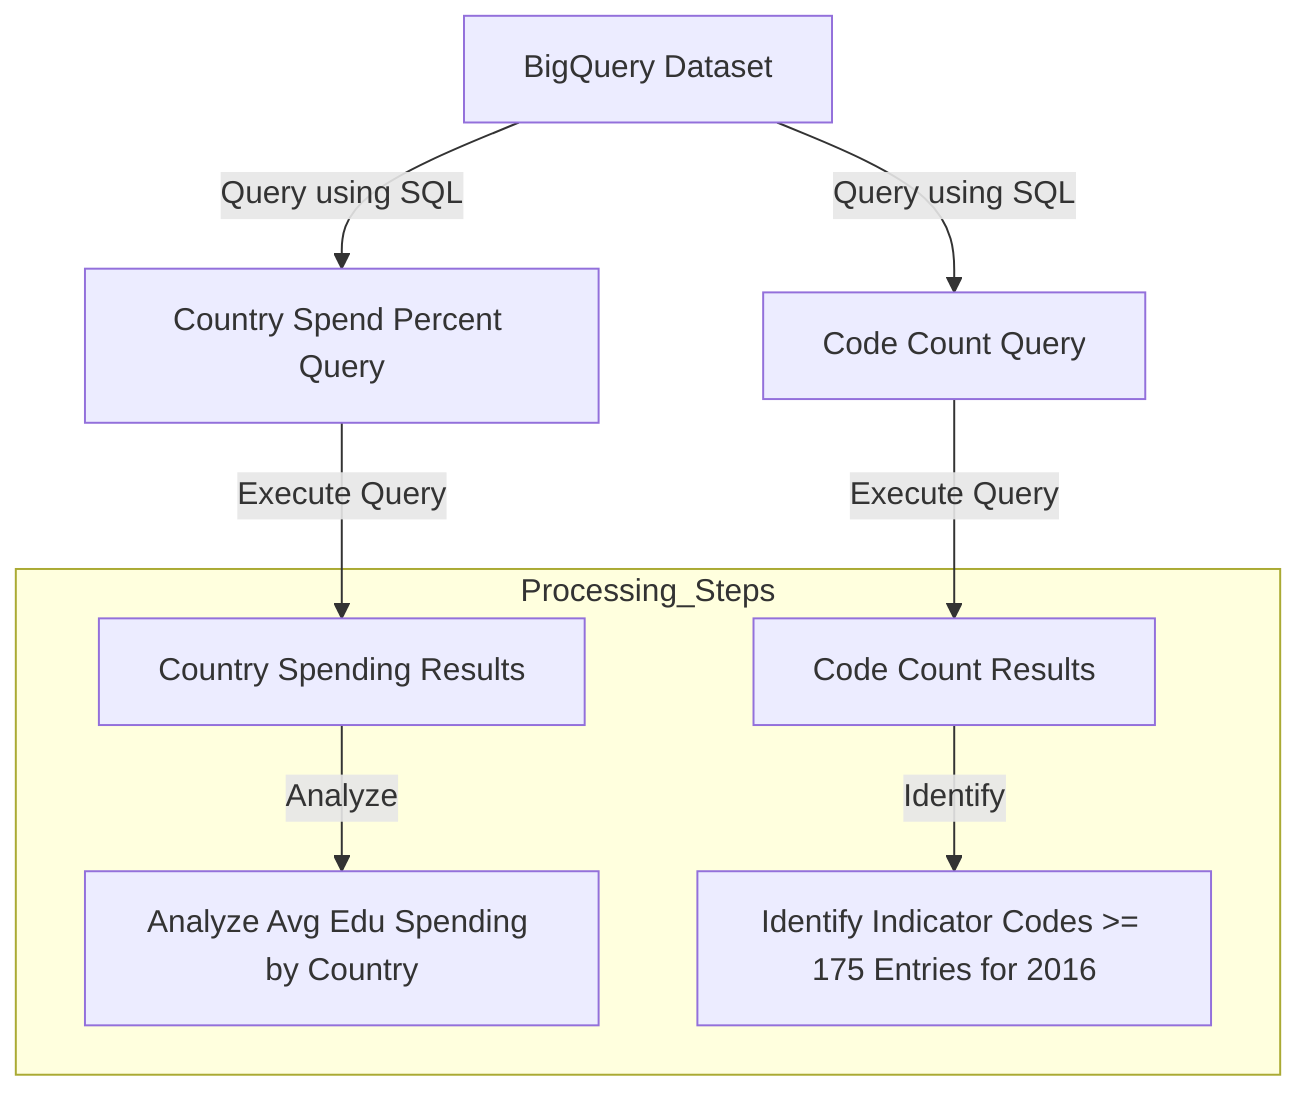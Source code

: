 flowchart TD
    A["BigQuery Dataset"] -->|Query using SQL| B["Country Spend Percent Query"]
    A -->|Query using SQL| C["Code Count Query"]
    B -->|Execute Query| D["Country Spending Results"]
    C -->|Execute Query| E["Code Count Results"]
    subgraph Processing_Steps
        direction TB
        D -->|Analyze| F["Analyze Avg Edu Spending by Country"]
        E -->|Identify| G["Identify Indicator Codes >= 175 Entries for 2016"]
    end